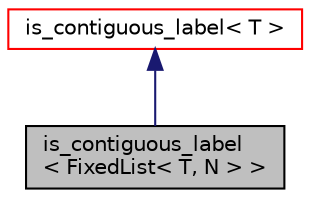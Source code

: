 digraph "is_contiguous_label&lt; FixedList&lt; T, N &gt; &gt;"
{
  bgcolor="transparent";
  edge [fontname="Helvetica",fontsize="10",labelfontname="Helvetica",labelfontsize="10"];
  node [fontname="Helvetica",fontsize="10",shape=record];
  Node1 [label="is_contiguous_label\l\< FixedList\< T, N \> \>",height=0.2,width=0.4,color="black", fillcolor="grey75", style="filled" fontcolor="black"];
  Node2 -> Node1 [dir="back",color="midnightblue",fontsize="10",style="solid",fontname="Helvetica"];
  Node2 [label="is_contiguous_label\< T \>",height=0.2,width=0.4,color="red",URL="$structFoam_1_1is__contiguous__label.html",tooltip="A template class to specify if a data type is composed solely of Foam::label elements. "];
}
